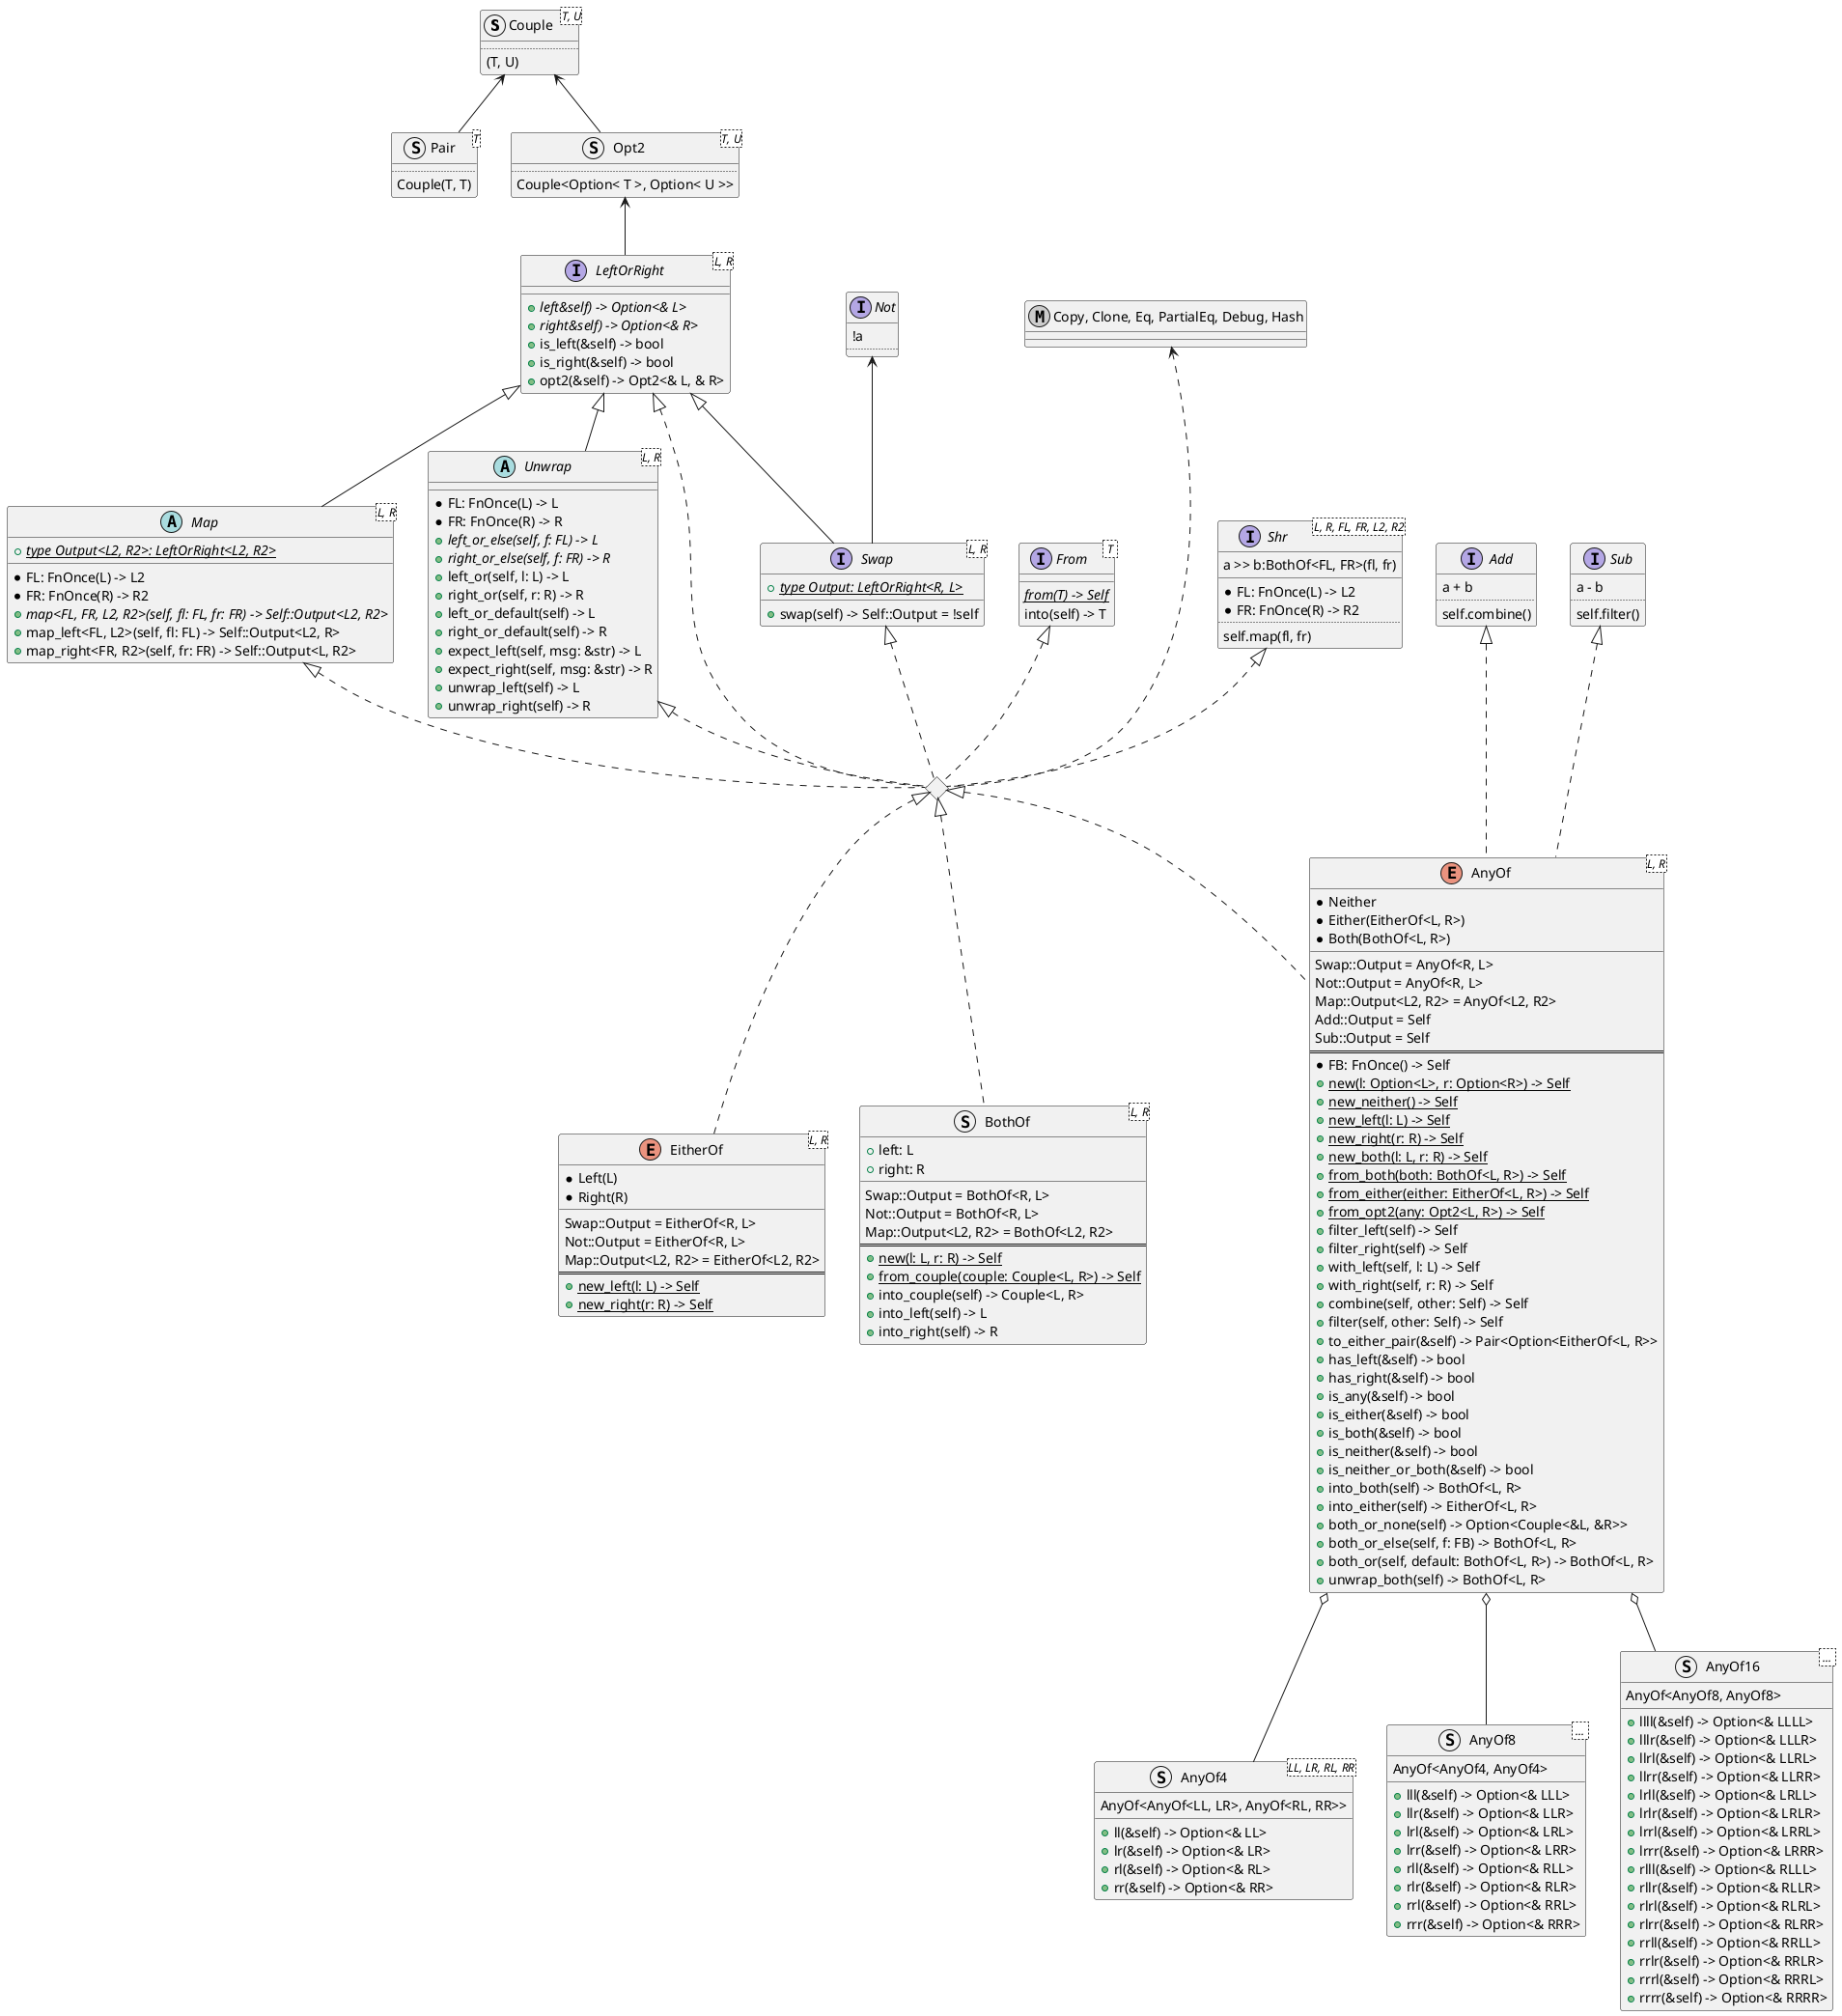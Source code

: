 @startuml
struct Couple<T, U> {
    ..
    (T, U)
}
struct Pair<T> {
    ..
    Couple(T, T)
}
Couple <-- Pair

struct Opt2<T, U> {
    ..
    Couple<Option< T >, Option< U >>
}
Couple <-- Opt2

Opt2 <-- LeftOrRight
interface LeftOrRight<L, R> {
    + {abstract} left&self) -> Option<& L>
    + {abstract} right&self) -> Option<& R>
    + is_left(&self) -> bool
    + is_right(&self) -> bool
    + opt2(&self) -> Opt2<& L, & R>
}

LeftOrRight <|-- Map
abstract Map<L, R> {
    + {abstract}{static} type Output<L2, R2>: LeftOrRight<L2, R2>
    __
    * FL: FnOnce(L) -> L2
    * FR: FnOnce(R) -> R2
    + {abstract} map<FL, FR, L2, R2>(self, fl: FL, fr: FR) -> Self::Output<L2, R2>
    + map_left<FL, L2>(self, fl: FL) -> Self::Output<L2, R>
    + map_right<FR, R2>(self, fr: FR) -> Self::Output<L, R2>
}

LeftOrRight <|-- Unwrap
abstract Unwrap<L, R> {
    * FL: FnOnce(L) -> L
    * FR: FnOnce(R) -> R
    + {abstract} left_or_else(self, f: FL) -> L
    + {abstract} right_or_else(self, f: FR) -> R
    + left_or(self, l: L) -> L
    + right_or(self, r: R) -> R
    + left_or_default(self) -> L
    + right_or_default(self) -> R
    + expect_left(self, msg: &str) -> L
    + expect_right(self, msg: &str) -> R
    + unwrap_left(self) -> L
    + unwrap_right(self) -> R
}

interface Not {
    !a
    ..
}
Not <-- Swap
LeftOrRight <|-- Swap
interface Swap<L, R> {
    + {abstract}{static} type Output: LeftOrRight<R, L>
    __
    + swap(self) -> Self::Output = !self
}

interface From< T > {
    {abstract} {static} from(T) -> Self
    into(self) -> T
}
metaclass "Copy, Clone, Eq, PartialEq, Debug, Hash"
interface Add {
    a + b
    ..
    self.combine()
}
interface Sub {
    a - b
    ..
    self.filter()
}
interface Shr<L, R, FL, FR, L2, R2> {
    a >> b:BothOf<FL, FR>(fl, fr)
    __
    * FL: FnOnce(L) -> L2
    * FR: FnOnce(R) -> R2
    ..
    self.map(fl, fr)
}

diamond "LeftOrRight+Swap+Map+Unwrap+Not"


"Copy, Clone, Eq, PartialEq, Debug, Hash" <... "LeftOrRight+Swap+Map+Unwrap+Not"
From <|.. "LeftOrRight+Swap+Map+Unwrap+Not"
LeftOrRight <|.. "LeftOrRight+Swap+Map+Unwrap+Not"
Swap <|.. "LeftOrRight+Swap+Map+Unwrap+Not"
Shr <|.. "LeftOrRight+Swap+Map+Unwrap+Not"
Map <|.. "LeftOrRight+Swap+Map+Unwrap+Not"
Unwrap <|.. "LeftOrRight+Swap+Map+Unwrap+Not"

"LeftOrRight+Swap+Map+Unwrap+Not" <|.. EitherOf
enum EitherOf<L, R> {
    * Left(L)
    * Right(R)
    __
    Swap::Output = EitherOf<R, L>
    Not::Output = EitherOf<R, L>
    Map::Output<L2, R2> = EitherOf<L2, R2>
    ==
    + {static} new_left(l: L) -> Self
    + {static} new_right(r: R) -> Self
}

struct BothOf<L, R> {
    + left: L
    + right: R
    __
    Swap::Output = BothOf<R, L>
    Not::Output = BothOf<R, L>
    Map::Output<L2, R2> = BothOf<L2, R2>
    ==
    + {static} new(l: L, r: R) -> Self
    + {static} from_couple(couple: Couple<L, R>) -> Self
    + into_couple(self) -> Couple<L, R>
    + into_left(self) -> L
    + into_right(self) -> R
}
"LeftOrRight+Swap+Map+Unwrap+Not" <|.. BothOf

Add <|... AnyOf
Sub <|... AnyOf
"LeftOrRight+Swap+Map+Unwrap+Not" <|.. AnyOf
enum AnyOf<L, R> {
    * Neither
    * Either(EitherOf<L, R>)
    * Both(BothOf<L, R>)
    __
    Swap::Output = AnyOf<R, L>
    Not::Output = AnyOf<R, L>
    Map::Output<L2, R2> = AnyOf<L2, R2>
    Add::Output = Self
    Sub::Output = Self
    ==
    * FB: FnOnce() -> Self
    + {static} new(l: Option<L>, r: Option<R>) -> Self
    + {static} new_neither() -> Self
    + {static} new_left(l: L) -> Self
    + {static} new_right(r: R) -> Self
    + {static} new_both(l: L, r: R) -> Self
    + {static} from_both(both: BothOf<L, R>) -> Self
    + {static} from_either(either: EitherOf<L, R>) -> Self
    + {static} from_opt2(any: Opt2<L, R>) -> Self
    + filter_left(self) -> Self
    + filter_right(self) -> Self
    + with_left(self, l: L) -> Self
    + with_right(self, r: R) -> Self
    + combine(self, other: Self) -> Self
    + filter(self, other: Self) -> Self
    + to_either_pair(&self) -> Pair<Option<EitherOf<L, R>>
    + has_left(&self) -> bool
    + has_right(&self) -> bool
    + is_any(&self) -> bool
    + is_either(&self) -> bool
    + is_both(&self) -> bool
    + is_neither(&self) -> bool
    + is_neither_or_both(&self) -> bool
    + into_both(self) -> BothOf<L, R>
    + into_either(self) -> EitherOf<L, R>
    + both_or_none(self) -> Option<Couple<&L, &R>>
    + both_or_else(self, f: FB) -> BothOf<L, R>
    + both_or(self, default: BothOf<L, R>) -> BothOf<L, R>
    + unwrap_both(self) -> BothOf<L, R>
}

struct AnyOf4<LL, LR, RL, RR> {
    AnyOf<AnyOf<LL, LR>, AnyOf<RL, RR>>
    __
    + ll(&self) -> Option<& LL>
    + lr(&self) -> Option<& LR>
    + rl(&self) -> Option<& RL>
    + rr(&self) -> Option<& RR>
}
AnyOf o-- AnyOf4
struct AnyOf8< ... > {
    AnyOf<AnyOf4, AnyOf4>
    __
    + lll(&self) -> Option<& LLL>
    + llr(&self) -> Option<& LLR>
    + lrl(&self) -> Option<& LRL>
    + lrr(&self) -> Option<& LRR>
    + rll(&self) -> Option<& RLL>
    + rlr(&self) -> Option<& RLR>
    + rrl(&self) -> Option<& RRL>
    + rrr(&self) -> Option<& RRR>
}
AnyOf o-- AnyOf8
struct AnyOf16< ... > {
    AnyOf<AnyOf8, AnyOf8>
    __
    + llll(&self) -> Option<& LLLL>
    + lllr(&self) -> Option<& LLLR>
    + llrl(&self) -> Option<& LLRL>
    + llrr(&self) -> Option<& LLRR>
    + lrll(&self) -> Option<& LRLL>
    + lrlr(&self) -> Option<& LRLR>
    + lrrl(&self) -> Option<& LRRL>
    + lrrr(&self) -> Option<& LRRR>
    + rlll(&self) -> Option<& RLLL>
    + rllr(&self) -> Option<& RLLR>
    + rlrl(&self) -> Option<& RLRL>
    + rlrr(&self) -> Option<& RLRR>
    + rrll(&self) -> Option<& RRLL>
    + rrlr(&self) -> Option<& RRLR>
    + rrrl(&self) -> Option<& RRRL>
    + rrrr(&self) -> Option<& RRRR>
}
AnyOf o-- AnyOf16

@enduml